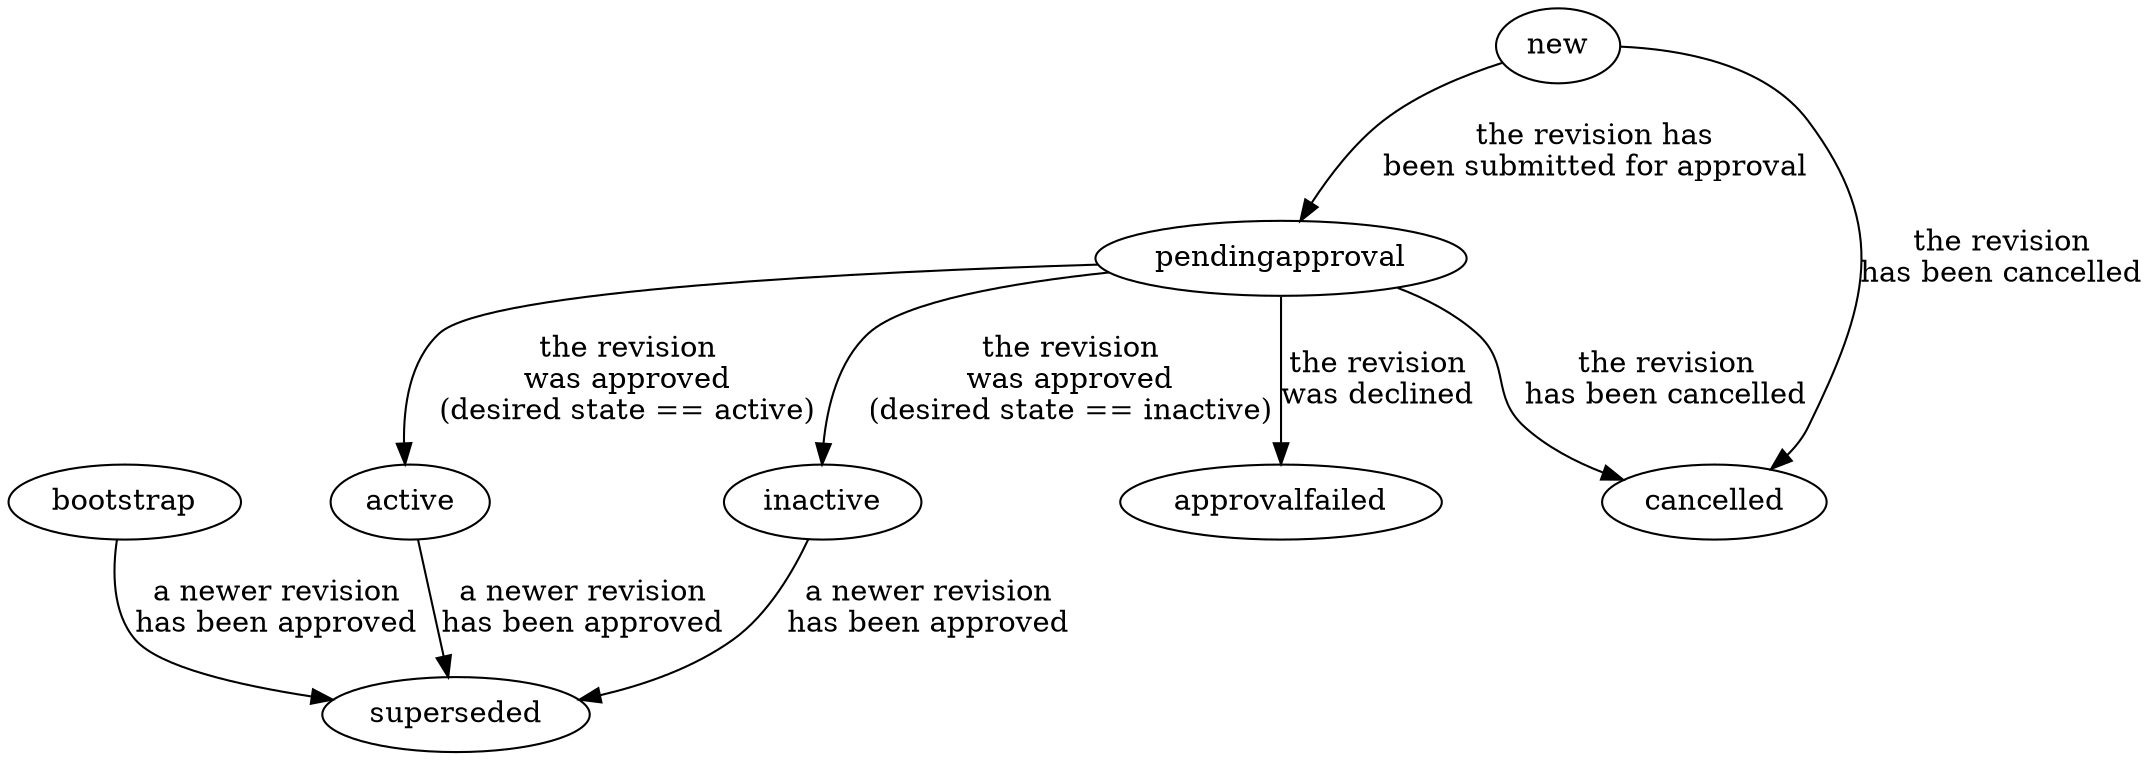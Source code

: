 digraph approverSetRevisionState {
  bootstrap -> superseded [label="a newer revision\nhas been approved"]
  new -> pendingapproval  [label="the revision has\nbeen submitted for approval"]
  new -> cancelled [label="the revision\nhas been cancelled"]
  pendingapproval -> active [label="the revision\nwas approved\n(desired state == active)"]
  pendingapproval -> inactive [label="the revision\nwas approved\n(desired state == inactive)"]
  pendingapproval -> approvalfailed [label="the revision\nwas declined"]
  pendingapproval -> cancelled [label="the revision\nhas been cancelled"]
  active -> superseded [label="a newer revision\nhas been approved"]
  inactive -> superseded [label="a newer revision\nhas been approved"]
}
